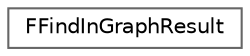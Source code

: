 digraph "Graphical Class Hierarchy"
{
 // INTERACTIVE_SVG=YES
 // LATEX_PDF_SIZE
  bgcolor="transparent";
  edge [fontname=Helvetica,fontsize=10,labelfontname=Helvetica,labelfontsize=10];
  node [fontname=Helvetica,fontsize=10,shape=box,height=0.2,width=0.4];
  rankdir="LR";
  Node0 [id="Node000000",label="FFindInGraphResult",height=0.2,width=0.4,color="grey40", fillcolor="white", style="filled",URL="$db/d24/classFFindInGraphResult.html",tooltip="Item that matched the search results."];
}
